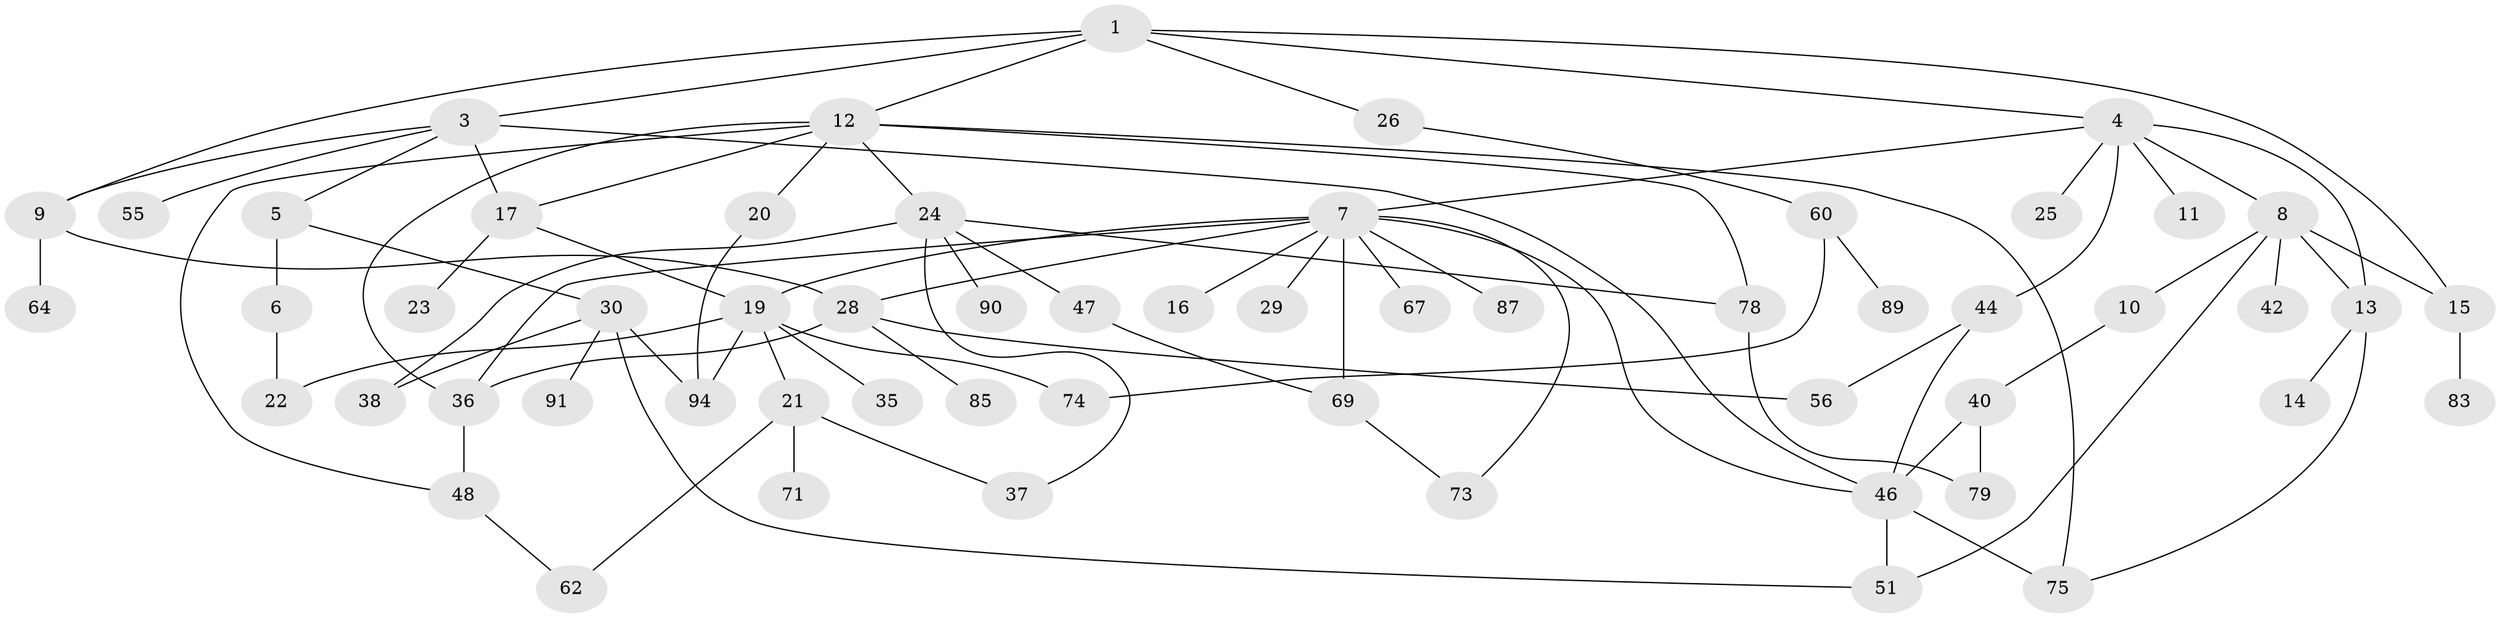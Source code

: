 // original degree distribution, {4: 0.10526315789473684, 7: 0.021052631578947368, 3: 0.21052631578947367, 10: 0.010526315789473684, 5: 0.05263157894736842, 2: 0.3368421052631579, 6: 0.021052631578947368, 1: 0.24210526315789474}
// Generated by graph-tools (version 1.1) at 2025/41/03/06/25 10:41:26]
// undirected, 58 vertices, 85 edges
graph export_dot {
graph [start="1"]
  node [color=gray90,style=filled];
  1 [super="+2"];
  3 [super="+50"];
  4;
  5;
  6 [super="+45"];
  7 [super="+18"];
  8 [super="+34"];
  9 [super="+84"];
  10 [super="+27"];
  11 [super="+72"];
  12 [super="+33"];
  13 [super="+61"];
  14 [super="+70"];
  15 [super="+57"];
  16 [super="+59"];
  17 [super="+54"];
  19 [super="+31"];
  20;
  21 [super="+68"];
  22 [super="+76"];
  23;
  24 [super="+65"];
  25;
  26 [super="+43"];
  28 [super="+41"];
  29 [super="+49"];
  30 [super="+32"];
  35;
  36 [super="+52"];
  37 [super="+39"];
  38 [super="+53"];
  40 [super="+66"];
  42;
  44 [super="+88"];
  46 [super="+93"];
  47;
  48;
  51 [super="+58"];
  55;
  56 [super="+82"];
  60 [super="+63"];
  62 [super="+81"];
  64 [super="+80"];
  67;
  69 [super="+77"];
  71;
  73;
  74;
  75;
  78 [super="+92"];
  79;
  83 [super="+86"];
  85;
  87;
  89;
  90;
  91;
  94 [super="+95"];
  1 -- 3;
  1 -- 12;
  1 -- 15;
  1 -- 26;
  1 -- 4;
  1 -- 9;
  3 -- 5;
  3 -- 9;
  3 -- 17;
  3 -- 46;
  3 -- 55;
  4 -- 7;
  4 -- 8;
  4 -- 11;
  4 -- 13;
  4 -- 25;
  4 -- 44;
  5 -- 6;
  5 -- 30;
  6 -- 22;
  7 -- 16;
  7 -- 28;
  7 -- 29;
  7 -- 67;
  7 -- 69;
  7 -- 46;
  7 -- 73;
  7 -- 87;
  7 -- 19;
  7 -- 36;
  8 -- 10;
  8 -- 13;
  8 -- 42;
  8 -- 15;
  8 -- 51;
  9 -- 64;
  9 -- 28;
  10 -- 40;
  12 -- 20;
  12 -- 24;
  12 -- 75;
  12 -- 78;
  12 -- 48;
  12 -- 17;
  12 -- 36;
  13 -- 14;
  13 -- 75;
  15 -- 83;
  17 -- 19;
  17 -- 23;
  19 -- 21;
  19 -- 35;
  19 -- 94;
  19 -- 74;
  19 -- 22;
  20 -- 94;
  21 -- 37;
  21 -- 71;
  21 -- 62;
  24 -- 47;
  24 -- 90;
  24 -- 37;
  24 -- 78;
  24 -- 38;
  26 -- 60;
  28 -- 36;
  28 -- 85;
  28 -- 56 [weight=2];
  30 -- 91 [weight=2];
  30 -- 51;
  30 -- 38;
  30 -- 94;
  36 -- 48;
  40 -- 79;
  40 -- 46;
  44 -- 56;
  44 -- 46;
  46 -- 75;
  46 -- 51;
  47 -- 69;
  48 -- 62;
  60 -- 74;
  60 -- 89;
  69 -- 73;
  78 -- 79;
}

